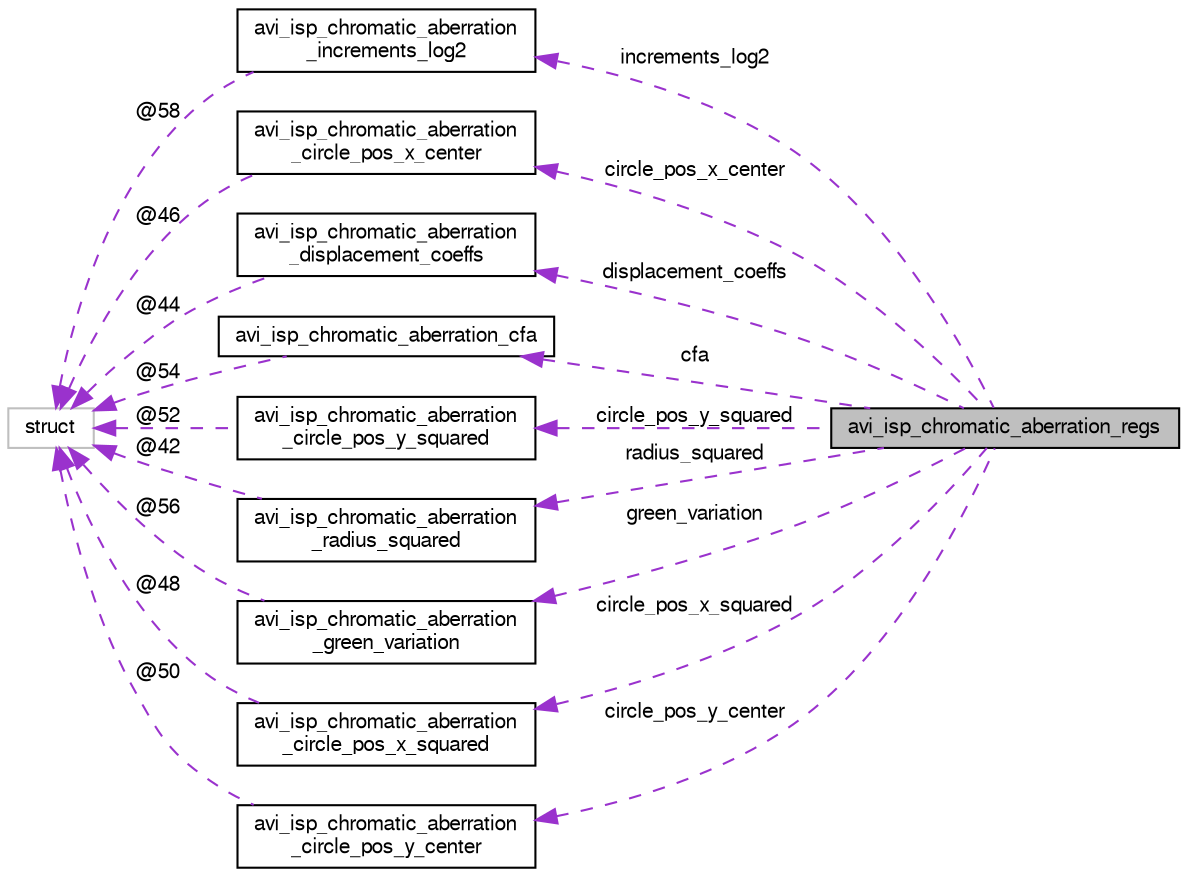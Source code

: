 digraph "avi_isp_chromatic_aberration_regs"
{
  edge [fontname="FreeSans",fontsize="10",labelfontname="FreeSans",labelfontsize="10"];
  node [fontname="FreeSans",fontsize="10",shape=record];
  rankdir="LR";
  Node1 [label="avi_isp_chromatic_aberration_regs",height=0.2,width=0.4,color="black", fillcolor="grey75", style="filled", fontcolor="black"];
  Node2 -> Node1 [dir="back",color="darkorchid3",fontsize="10",style="dashed",label=" increments_log2" ,fontname="FreeSans"];
  Node2 [label="avi_isp_chromatic_aberration\l_increments_log2",height=0.2,width=0.4,color="black", fillcolor="white", style="filled",URL="$avi__isp__chromatic__aberration_8h.html#unionavi__isp__chromatic__aberration__increments__log2"];
  Node3 -> Node2 [dir="back",color="darkorchid3",fontsize="10",style="dashed",label=" @58" ,fontname="FreeSans"];
  Node3 [label="struct",height=0.2,width=0.4,color="grey75", fillcolor="white", style="filled"];
  Node4 -> Node1 [dir="back",color="darkorchid3",fontsize="10",style="dashed",label=" circle_pos_x_center" ,fontname="FreeSans"];
  Node4 [label="avi_isp_chromatic_aberration\l_circle_pos_x_center",height=0.2,width=0.4,color="black", fillcolor="white", style="filled",URL="$avi__isp__chromatic__aberration_8h.html#unionavi__isp__chromatic__aberration__circle__pos__x__center"];
  Node3 -> Node4 [dir="back",color="darkorchid3",fontsize="10",style="dashed",label=" @46" ,fontname="FreeSans"];
  Node5 -> Node1 [dir="back",color="darkorchid3",fontsize="10",style="dashed",label=" displacement_coeffs" ,fontname="FreeSans"];
  Node5 [label="avi_isp_chromatic_aberration\l_displacement_coeffs",height=0.2,width=0.4,color="black", fillcolor="white", style="filled",URL="$avi__isp__chromatic__aberration_8h.html#unionavi__isp__chromatic__aberration__displacement__coeffs"];
  Node3 -> Node5 [dir="back",color="darkorchid3",fontsize="10",style="dashed",label=" @44" ,fontname="FreeSans"];
  Node6 -> Node1 [dir="back",color="darkorchid3",fontsize="10",style="dashed",label=" cfa" ,fontname="FreeSans"];
  Node6 [label="avi_isp_chromatic_aberration_cfa",height=0.2,width=0.4,color="black", fillcolor="white", style="filled",URL="$avi__isp__chromatic__aberration_8h.html#unionavi__isp__chromatic__aberration__cfa"];
  Node3 -> Node6 [dir="back",color="darkorchid3",fontsize="10",style="dashed",label=" @54" ,fontname="FreeSans"];
  Node7 -> Node1 [dir="back",color="darkorchid3",fontsize="10",style="dashed",label=" circle_pos_y_squared" ,fontname="FreeSans"];
  Node7 [label="avi_isp_chromatic_aberration\l_circle_pos_y_squared",height=0.2,width=0.4,color="black", fillcolor="white", style="filled",URL="$avi__isp__chromatic__aberration_8h.html#unionavi__isp__chromatic__aberration__circle__pos__y__squared"];
  Node3 -> Node7 [dir="back",color="darkorchid3",fontsize="10",style="dashed",label=" @52" ,fontname="FreeSans"];
  Node8 -> Node1 [dir="back",color="darkorchid3",fontsize="10",style="dashed",label=" radius_squared" ,fontname="FreeSans"];
  Node8 [label="avi_isp_chromatic_aberration\l_radius_squared",height=0.2,width=0.4,color="black", fillcolor="white", style="filled",URL="$avi__isp__chromatic__aberration_8h.html#unionavi__isp__chromatic__aberration__radius__squared"];
  Node3 -> Node8 [dir="back",color="darkorchid3",fontsize="10",style="dashed",label=" @42" ,fontname="FreeSans"];
  Node9 -> Node1 [dir="back",color="darkorchid3",fontsize="10",style="dashed",label=" green_variation" ,fontname="FreeSans"];
  Node9 [label="avi_isp_chromatic_aberration\l_green_variation",height=0.2,width=0.4,color="black", fillcolor="white", style="filled",URL="$avi__isp__chromatic__aberration_8h.html#unionavi__isp__chromatic__aberration__green__variation"];
  Node3 -> Node9 [dir="back",color="darkorchid3",fontsize="10",style="dashed",label=" @56" ,fontname="FreeSans"];
  Node10 -> Node1 [dir="back",color="darkorchid3",fontsize="10",style="dashed",label=" circle_pos_x_squared" ,fontname="FreeSans"];
  Node10 [label="avi_isp_chromatic_aberration\l_circle_pos_x_squared",height=0.2,width=0.4,color="black", fillcolor="white", style="filled",URL="$avi__isp__chromatic__aberration_8h.html#unionavi__isp__chromatic__aberration__circle__pos__x__squared"];
  Node3 -> Node10 [dir="back",color="darkorchid3",fontsize="10",style="dashed",label=" @48" ,fontname="FreeSans"];
  Node11 -> Node1 [dir="back",color="darkorchid3",fontsize="10",style="dashed",label=" circle_pos_y_center" ,fontname="FreeSans"];
  Node11 [label="avi_isp_chromatic_aberration\l_circle_pos_y_center",height=0.2,width=0.4,color="black", fillcolor="white", style="filled",URL="$avi__isp__chromatic__aberration_8h.html#unionavi__isp__chromatic__aberration__circle__pos__y__center"];
  Node3 -> Node11 [dir="back",color="darkorchid3",fontsize="10",style="dashed",label=" @50" ,fontname="FreeSans"];
}
